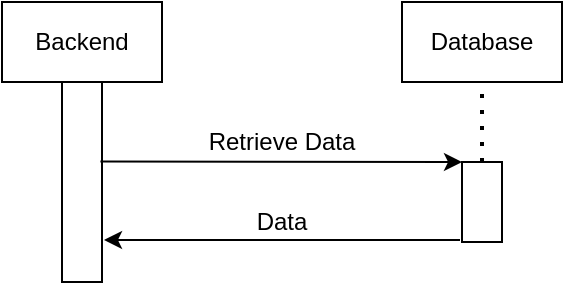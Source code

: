<mxfile version="14.1.1" type="device"><diagram id="rT038T4aXfYQ4zCUwh65" name="Page-1"><mxGraphModel dx="1038" dy="548" grid="1" gridSize="10" guides="1" tooltips="1" connect="1" arrows="1" fold="1" page="1" pageScale="1" pageWidth="1100" pageHeight="1700" math="0" shadow="0"><root><mxCell id="0"/><mxCell id="1" parent="0"/><mxCell id="-7qo7kUQURswd0dacQ2_-2" value="Backend" style="rounded=0;whiteSpace=wrap;html=1;" parent="1" vertex="1"><mxGeometry x="240" y="80" width="80" height="40" as="geometry"/></mxCell><mxCell id="-7qo7kUQURswd0dacQ2_-3" value="Database" style="rounded=0;whiteSpace=wrap;html=1;" parent="1" vertex="1"><mxGeometry x="440" y="80" width="80" height="40" as="geometry"/></mxCell><mxCell id="-7qo7kUQURswd0dacQ2_-5" value="" style="rounded=0;whiteSpace=wrap;html=1;" parent="1" vertex="1"><mxGeometry x="270" y="120" width="20" height="100" as="geometry"/></mxCell><mxCell id="-7qo7kUQURswd0dacQ2_-6" value="" style="endArrow=none;dashed=1;html=1;dashPattern=1 3;strokeWidth=2;entryX=0.5;entryY=1;entryDx=0;entryDy=0;" parent="1" target="-7qo7kUQURswd0dacQ2_-3" edge="1"><mxGeometry width="50" height="50" relative="1" as="geometry"><mxPoint x="480" y="160" as="sourcePoint"/><mxPoint x="560" y="150" as="targetPoint"/></mxGeometry></mxCell><mxCell id="-7qo7kUQURswd0dacQ2_-8" value="" style="endArrow=classic;html=1;exitX=0.96;exitY=0.398;exitDx=0;exitDy=0;exitPerimeter=0;" parent="1" source="-7qo7kUQURswd0dacQ2_-5" edge="1"><mxGeometry width="50" height="50" relative="1" as="geometry"><mxPoint x="500" y="310" as="sourcePoint"/><mxPoint x="470" y="160" as="targetPoint"/></mxGeometry></mxCell><mxCell id="-7qo7kUQURswd0dacQ2_-9" value="Retrieve Data" style="text;html=1;strokeColor=none;fillColor=none;align=center;verticalAlign=middle;whiteSpace=wrap;rounded=0;" parent="1" vertex="1"><mxGeometry x="340" y="140" width="80" height="20" as="geometry"/></mxCell><mxCell id="-7qo7kUQURswd0dacQ2_-10" value="" style="rounded=0;whiteSpace=wrap;html=1;" parent="1" vertex="1"><mxGeometry x="470" y="160" width="20" height="40" as="geometry"/></mxCell><mxCell id="-7qo7kUQURswd0dacQ2_-11" value="" style="endArrow=classic;html=1;" parent="1" edge="1"><mxGeometry width="50" height="50" relative="1" as="geometry"><mxPoint x="469" y="199" as="sourcePoint"/><mxPoint x="291" y="199" as="targetPoint"/></mxGeometry></mxCell><mxCell id="-7qo7kUQURswd0dacQ2_-12" value="Data" style="text;html=1;strokeColor=none;fillColor=none;align=center;verticalAlign=middle;whiteSpace=wrap;rounded=0;" parent="1" vertex="1"><mxGeometry x="360" y="180" width="40" height="20" as="geometry"/></mxCell></root></mxGraphModel></diagram></mxfile>